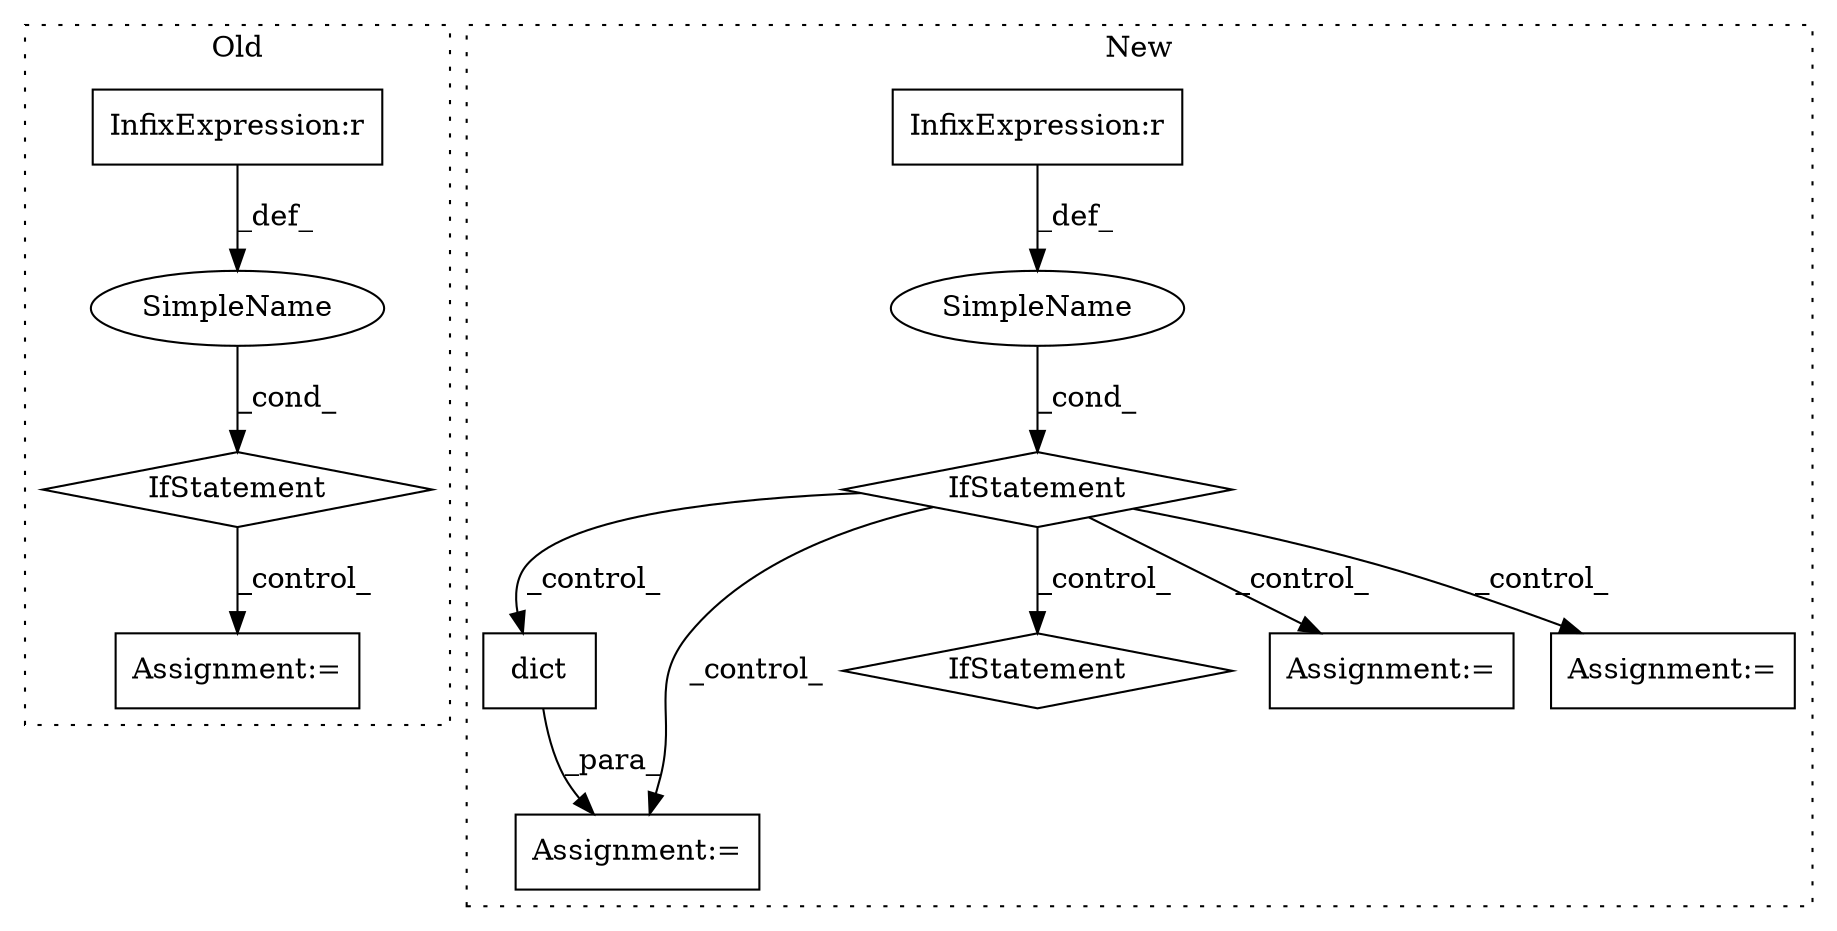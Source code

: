 digraph G {
subgraph cluster0 {
1 [label="IfStatement" a="25" s="1433,1509" l="4,2" shape="diamond"];
4 [label="Assignment:=" a="7" s="1610" l="1" shape="box"];
5 [label="SimpleName" a="42" s="" l="" shape="ellipse"];
6 [label="InfixExpression:r" a="27" s="1503" l="4" shape="box"];
label = "Old";
style="dotted";
}
subgraph cluster1 {
2 [label="dict" a="32" s="1976" l="6" shape="box"];
3 [label="Assignment:=" a="7" s="1965" l="1" shape="box"];
7 [label="SimpleName" a="42" s="" l="" shape="ellipse"];
8 [label="IfStatement" a="25" s="1547,1588" l="4,2" shape="diamond"];
9 [label="InfixExpression:r" a="27" s="1578" l="4" shape="box"];
10 [label="IfStatement" a="25" s="1720,1778" l="4,2" shape="diamond"];
11 [label="Assignment:=" a="7" s="1864" l="1" shape="box"];
12 [label="Assignment:=" a="7" s="2018" l="1" shape="box"];
label = "New";
style="dotted";
}
1 -> 4 [label="_control_"];
2 -> 3 [label="_para_"];
5 -> 1 [label="_cond_"];
6 -> 5 [label="_def_"];
7 -> 8 [label="_cond_"];
8 -> 12 [label="_control_"];
8 -> 11 [label="_control_"];
8 -> 2 [label="_control_"];
8 -> 10 [label="_control_"];
8 -> 3 [label="_control_"];
9 -> 7 [label="_def_"];
}